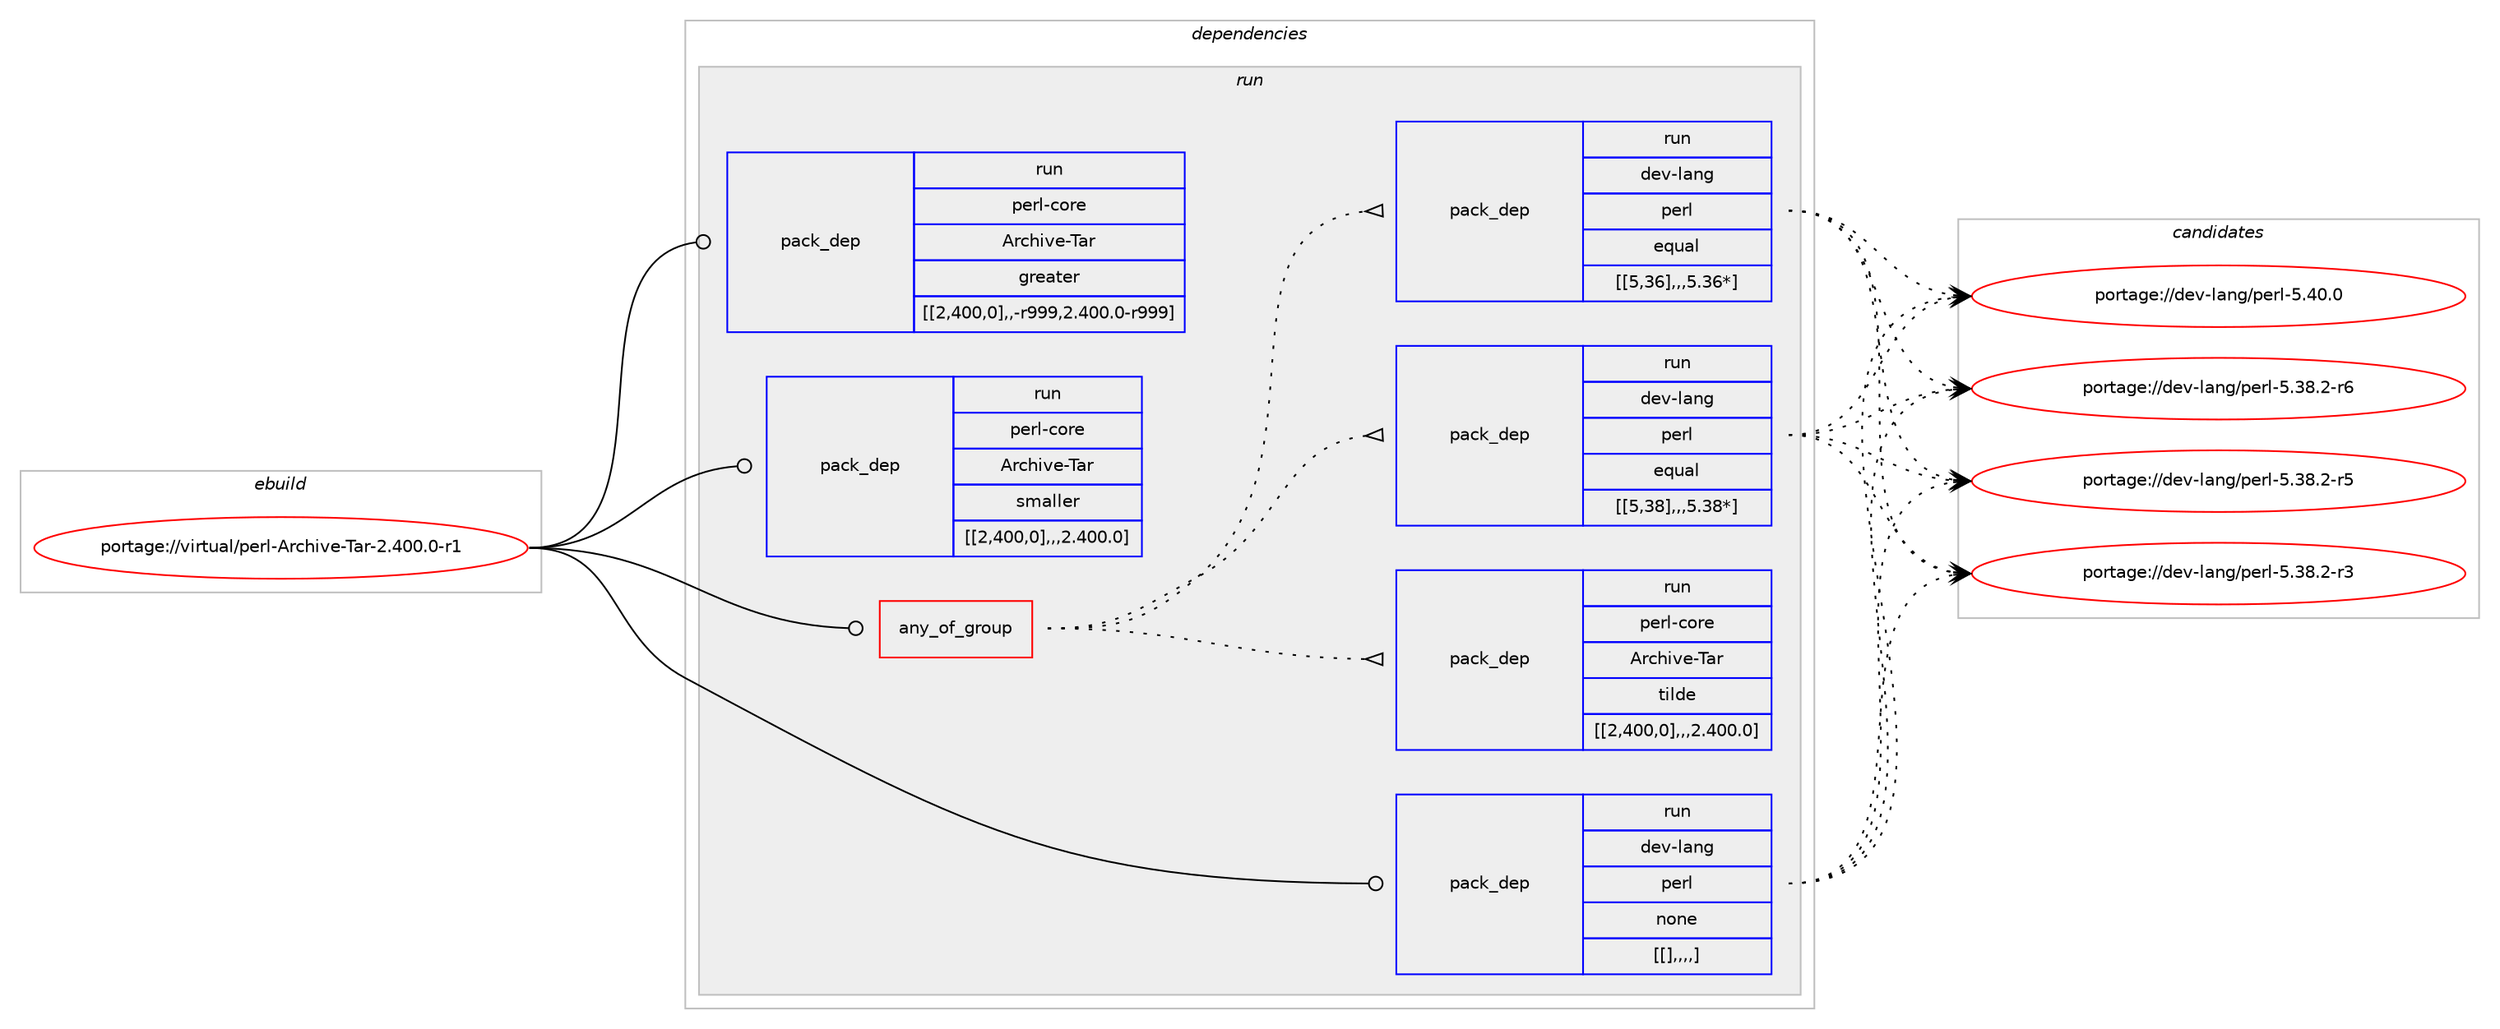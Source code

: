 digraph prolog {

# *************
# Graph options
# *************

newrank=true;
concentrate=true;
compound=true;
graph [rankdir=LR,fontname=Helvetica,fontsize=10,ranksep=1.5];#, ranksep=2.5, nodesep=0.2];
edge  [arrowhead=vee];
node  [fontname=Helvetica,fontsize=10];

# **********
# The ebuild
# **********

subgraph cluster_leftcol {
color=gray;
label=<<i>ebuild</i>>;
id [label="portage://virtual/perl-Archive-Tar-2.400.0-r1", color=red, width=4, href="../virtual/perl-Archive-Tar-2.400.0-r1.svg"];
}

# ****************
# The dependencies
# ****************

subgraph cluster_midcol {
color=gray;
label=<<i>dependencies</i>>;
subgraph cluster_compile {
fillcolor="#eeeeee";
style=filled;
label=<<i>compile</i>>;
}
subgraph cluster_compileandrun {
fillcolor="#eeeeee";
style=filled;
label=<<i>compile and run</i>>;
}
subgraph cluster_run {
fillcolor="#eeeeee";
style=filled;
label=<<i>run</i>>;
subgraph any57 {
dependency1661 [label=<<TABLE BORDER="0" CELLBORDER="1" CELLSPACING="0" CELLPADDING="4"><TR><TD CELLPADDING="10">any_of_group</TD></TR></TABLE>>, shape=none, color=red];subgraph pack1283 {
dependency1662 [label=<<TABLE BORDER="0" CELLBORDER="1" CELLSPACING="0" CELLPADDING="4" WIDTH="220"><TR><TD ROWSPAN="6" CELLPADDING="30">pack_dep</TD></TR><TR><TD WIDTH="110">run</TD></TR><TR><TD>dev-lang</TD></TR><TR><TD>perl</TD></TR><TR><TD>equal</TD></TR><TR><TD>[[5,38],,,5.38*]</TD></TR></TABLE>>, shape=none, color=blue];
}
dependency1661:e -> dependency1662:w [weight=20,style="dotted",arrowhead="oinv"];
subgraph pack1287 {
dependency1668 [label=<<TABLE BORDER="0" CELLBORDER="1" CELLSPACING="0" CELLPADDING="4" WIDTH="220"><TR><TD ROWSPAN="6" CELLPADDING="30">pack_dep</TD></TR><TR><TD WIDTH="110">run</TD></TR><TR><TD>dev-lang</TD></TR><TR><TD>perl</TD></TR><TR><TD>equal</TD></TR><TR><TD>[[5,36],,,5.36*]</TD></TR></TABLE>>, shape=none, color=blue];
}
dependency1661:e -> dependency1668:w [weight=20,style="dotted",arrowhead="oinv"];
subgraph pack1309 {
dependency1700 [label=<<TABLE BORDER="0" CELLBORDER="1" CELLSPACING="0" CELLPADDING="4" WIDTH="220"><TR><TD ROWSPAN="6" CELLPADDING="30">pack_dep</TD></TR><TR><TD WIDTH="110">run</TD></TR><TR><TD>perl-core</TD></TR><TR><TD>Archive-Tar</TD></TR><TR><TD>tilde</TD></TR><TR><TD>[[2,400,0],,,2.400.0]</TD></TR></TABLE>>, shape=none, color=blue];
}
dependency1661:e -> dependency1700:w [weight=20,style="dotted",arrowhead="oinv"];
}
id:e -> dependency1661:w [weight=20,style="solid",arrowhead="odot"];
subgraph pack1322 {
dependency1712 [label=<<TABLE BORDER="0" CELLBORDER="1" CELLSPACING="0" CELLPADDING="4" WIDTH="220"><TR><TD ROWSPAN="6" CELLPADDING="30">pack_dep</TD></TR><TR><TD WIDTH="110">run</TD></TR><TR><TD>dev-lang</TD></TR><TR><TD>perl</TD></TR><TR><TD>none</TD></TR><TR><TD>[[],,,,]</TD></TR></TABLE>>, shape=none, color=blue];
}
id:e -> dependency1712:w [weight=20,style="solid",arrowhead="odot"];
subgraph pack1340 {
dependency1731 [label=<<TABLE BORDER="0" CELLBORDER="1" CELLSPACING="0" CELLPADDING="4" WIDTH="220"><TR><TD ROWSPAN="6" CELLPADDING="30">pack_dep</TD></TR><TR><TD WIDTH="110">run</TD></TR><TR><TD>perl-core</TD></TR><TR><TD>Archive-Tar</TD></TR><TR><TD>greater</TD></TR><TR><TD>[[2,400,0],,-r999,2.400.0-r999]</TD></TR></TABLE>>, shape=none, color=blue];
}
id:e -> dependency1731:w [weight=20,style="solid",arrowhead="odot"];
subgraph pack1365 {
dependency1758 [label=<<TABLE BORDER="0" CELLBORDER="1" CELLSPACING="0" CELLPADDING="4" WIDTH="220"><TR><TD ROWSPAN="6" CELLPADDING="30">pack_dep</TD></TR><TR><TD WIDTH="110">run</TD></TR><TR><TD>perl-core</TD></TR><TR><TD>Archive-Tar</TD></TR><TR><TD>smaller</TD></TR><TR><TD>[[2,400,0],,,2.400.0]</TD></TR></TABLE>>, shape=none, color=blue];
}
id:e -> dependency1758:w [weight=20,style="solid",arrowhead="odot"];
}
}

# **************
# The candidates
# **************

subgraph cluster_choices {
rank=same;
color=gray;
label=<<i>candidates</i>>;

subgraph choice1198 {
color=black;
nodesep=1;
choice10010111845108971101034711210111410845534652484648 [label="portage://dev-lang/perl-5.40.0", color=red, width=4,href="../dev-lang/perl-5.40.0.svg"];
choice100101118451089711010347112101114108455346515646504511454 [label="portage://dev-lang/perl-5.38.2-r6", color=red, width=4,href="../dev-lang/perl-5.38.2-r6.svg"];
choice100101118451089711010347112101114108455346515646504511453 [label="portage://dev-lang/perl-5.38.2-r5", color=red, width=4,href="../dev-lang/perl-5.38.2-r5.svg"];
choice100101118451089711010347112101114108455346515646504511451 [label="portage://dev-lang/perl-5.38.2-r3", color=red, width=4,href="../dev-lang/perl-5.38.2-r3.svg"];
dependency1662:e -> choice10010111845108971101034711210111410845534652484648:w [style=dotted,weight="100"];
dependency1662:e -> choice100101118451089711010347112101114108455346515646504511454:w [style=dotted,weight="100"];
dependency1662:e -> choice100101118451089711010347112101114108455346515646504511453:w [style=dotted,weight="100"];
dependency1662:e -> choice100101118451089711010347112101114108455346515646504511451:w [style=dotted,weight="100"];
}
subgraph choice1219 {
color=black;
nodesep=1;
choice10010111845108971101034711210111410845534652484648 [label="portage://dev-lang/perl-5.40.0", color=red, width=4,href="../dev-lang/perl-5.40.0.svg"];
choice100101118451089711010347112101114108455346515646504511454 [label="portage://dev-lang/perl-5.38.2-r6", color=red, width=4,href="../dev-lang/perl-5.38.2-r6.svg"];
choice100101118451089711010347112101114108455346515646504511453 [label="portage://dev-lang/perl-5.38.2-r5", color=red, width=4,href="../dev-lang/perl-5.38.2-r5.svg"];
choice100101118451089711010347112101114108455346515646504511451 [label="portage://dev-lang/perl-5.38.2-r3", color=red, width=4,href="../dev-lang/perl-5.38.2-r3.svg"];
dependency1668:e -> choice10010111845108971101034711210111410845534652484648:w [style=dotted,weight="100"];
dependency1668:e -> choice100101118451089711010347112101114108455346515646504511454:w [style=dotted,weight="100"];
dependency1668:e -> choice100101118451089711010347112101114108455346515646504511453:w [style=dotted,weight="100"];
dependency1668:e -> choice100101118451089711010347112101114108455346515646504511451:w [style=dotted,weight="100"];
}
subgraph choice1234 {
color=black;
nodesep=1;
}
subgraph choice1236 {
color=black;
nodesep=1;
choice10010111845108971101034711210111410845534652484648 [label="portage://dev-lang/perl-5.40.0", color=red, width=4,href="../dev-lang/perl-5.40.0.svg"];
choice100101118451089711010347112101114108455346515646504511454 [label="portage://dev-lang/perl-5.38.2-r6", color=red, width=4,href="../dev-lang/perl-5.38.2-r6.svg"];
choice100101118451089711010347112101114108455346515646504511453 [label="portage://dev-lang/perl-5.38.2-r5", color=red, width=4,href="../dev-lang/perl-5.38.2-r5.svg"];
choice100101118451089711010347112101114108455346515646504511451 [label="portage://dev-lang/perl-5.38.2-r3", color=red, width=4,href="../dev-lang/perl-5.38.2-r3.svg"];
dependency1712:e -> choice10010111845108971101034711210111410845534652484648:w [style=dotted,weight="100"];
dependency1712:e -> choice100101118451089711010347112101114108455346515646504511454:w [style=dotted,weight="100"];
dependency1712:e -> choice100101118451089711010347112101114108455346515646504511453:w [style=dotted,weight="100"];
dependency1712:e -> choice100101118451089711010347112101114108455346515646504511451:w [style=dotted,weight="100"];
}
subgraph choice1241 {
color=black;
nodesep=1;
}
subgraph choice1248 {
color=black;
nodesep=1;
}
}

}
